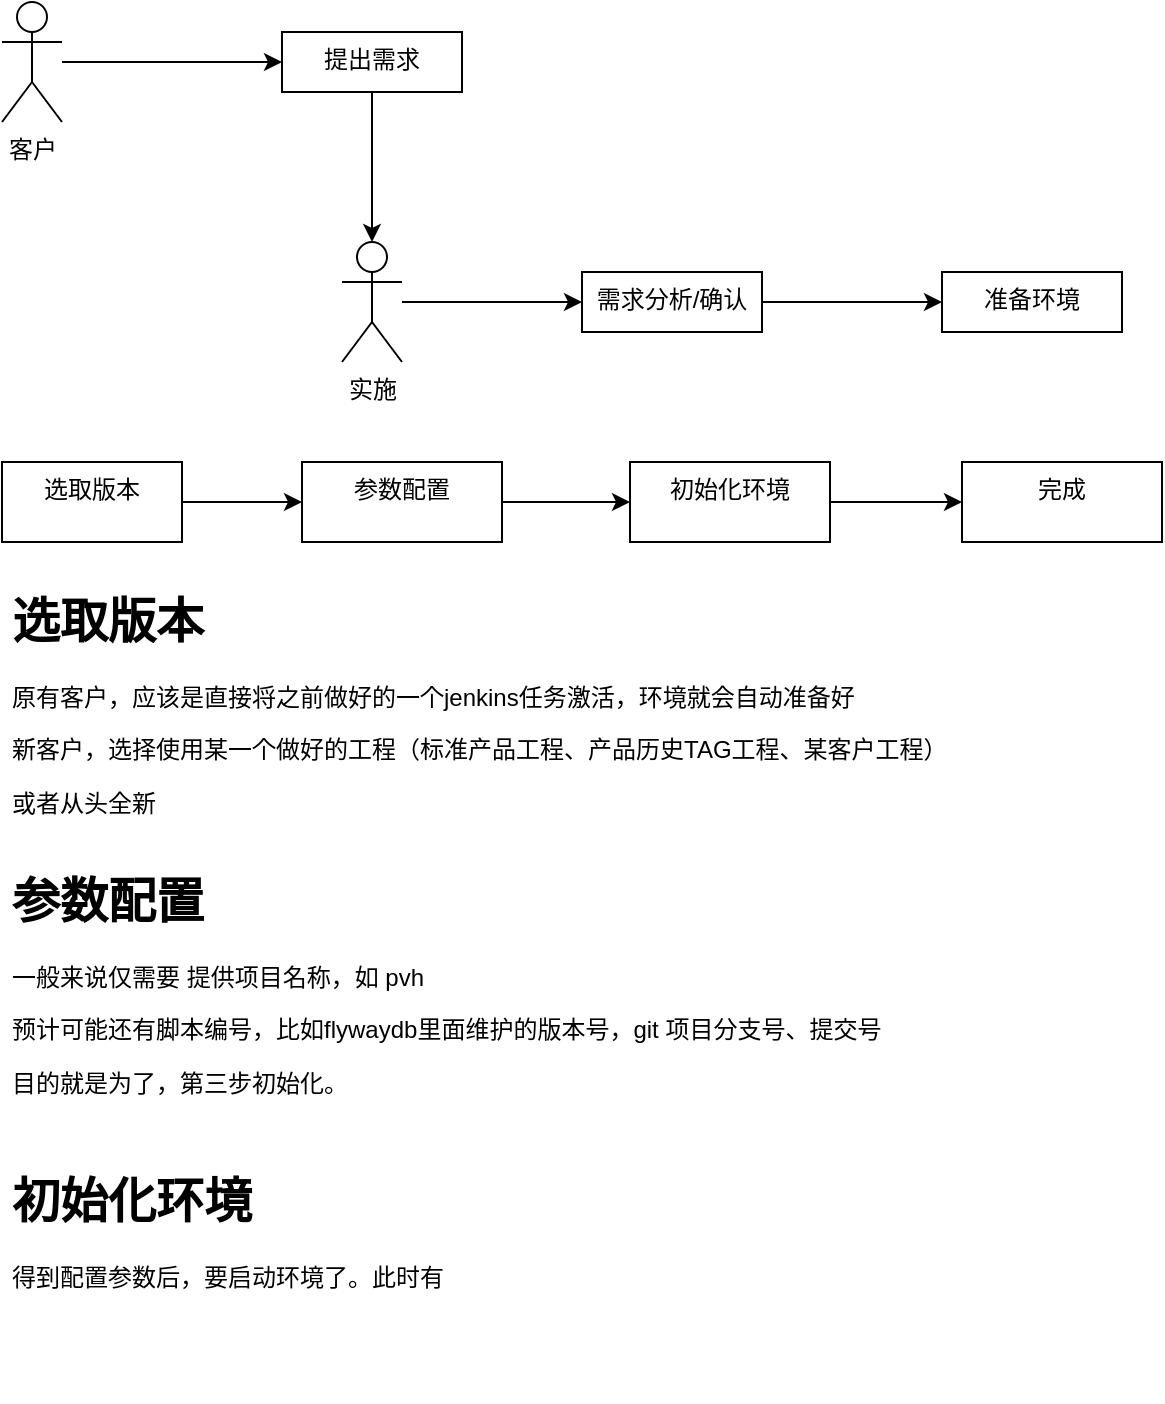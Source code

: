<mxfile version="20.0.4" type="github">
  <diagram id="FpJAE9GAdhs6hHB_tla5" name="Page-1">
    <mxGraphModel dx="946" dy="591" grid="1" gridSize="10" guides="1" tooltips="1" connect="1" arrows="1" fold="1" page="1" pageScale="1" pageWidth="827" pageHeight="1169" math="0" shadow="0">
      <root>
        <mxCell id="0" />
        <mxCell id="1" parent="0" />
        <mxCell id="QvJLKgQ-Zhxp-a8D55nZ-8" style="edgeStyle=orthogonalEdgeStyle;rounded=0;orthogonalLoop=1;jettySize=auto;html=1;" edge="1" parent="1" source="QvJLKgQ-Zhxp-a8D55nZ-1" target="QvJLKgQ-Zhxp-a8D55nZ-7">
          <mxGeometry relative="1" as="geometry" />
        </mxCell>
        <mxCell id="QvJLKgQ-Zhxp-a8D55nZ-1" value="实施" style="shape=umlActor;verticalLabelPosition=bottom;verticalAlign=top;html=1;outlineConnect=0;" vertex="1" parent="1">
          <mxGeometry x="270" y="160" width="30" height="60" as="geometry" />
        </mxCell>
        <mxCell id="QvJLKgQ-Zhxp-a8D55nZ-5" value="" style="edgeStyle=orthogonalEdgeStyle;rounded=0;orthogonalLoop=1;jettySize=auto;html=1;" edge="1" parent="1" source="QvJLKgQ-Zhxp-a8D55nZ-3" target="QvJLKgQ-Zhxp-a8D55nZ-4">
          <mxGeometry relative="1" as="geometry" />
        </mxCell>
        <mxCell id="QvJLKgQ-Zhxp-a8D55nZ-3" value="客户" style="shape=umlActor;verticalLabelPosition=bottom;verticalAlign=top;html=1;outlineConnect=0;" vertex="1" parent="1">
          <mxGeometry x="100" y="40" width="30" height="60" as="geometry" />
        </mxCell>
        <mxCell id="QvJLKgQ-Zhxp-a8D55nZ-6" style="edgeStyle=orthogonalEdgeStyle;rounded=0;orthogonalLoop=1;jettySize=auto;html=1;exitX=0.5;exitY=1;exitDx=0;exitDy=0;entryX=0.5;entryY=0;entryDx=0;entryDy=0;entryPerimeter=0;" edge="1" parent="1" source="QvJLKgQ-Zhxp-a8D55nZ-4" target="QvJLKgQ-Zhxp-a8D55nZ-1">
          <mxGeometry relative="1" as="geometry" />
        </mxCell>
        <mxCell id="QvJLKgQ-Zhxp-a8D55nZ-4" value="提出需求" style="whiteSpace=wrap;html=1;verticalAlign=top;" vertex="1" parent="1">
          <mxGeometry x="240" y="55" width="90" height="30" as="geometry" />
        </mxCell>
        <mxCell id="QvJLKgQ-Zhxp-a8D55nZ-9" style="edgeStyle=orthogonalEdgeStyle;rounded=0;orthogonalLoop=1;jettySize=auto;html=1;exitX=1;exitY=0.5;exitDx=0;exitDy=0;" edge="1" parent="1" source="QvJLKgQ-Zhxp-a8D55nZ-7" target="QvJLKgQ-Zhxp-a8D55nZ-10">
          <mxGeometry relative="1" as="geometry">
            <mxPoint x="435" y="300" as="targetPoint" />
          </mxGeometry>
        </mxCell>
        <mxCell id="QvJLKgQ-Zhxp-a8D55nZ-7" value="需求分析/确认" style="whiteSpace=wrap;html=1;verticalAlign=top;" vertex="1" parent="1">
          <mxGeometry x="390" y="175" width="90" height="30" as="geometry" />
        </mxCell>
        <mxCell id="QvJLKgQ-Zhxp-a8D55nZ-10" value="准备环境" style="whiteSpace=wrap;html=1;verticalAlign=top;" vertex="1" parent="1">
          <mxGeometry x="570" y="175" width="90" height="30" as="geometry" />
        </mxCell>
        <mxCell id="QvJLKgQ-Zhxp-a8D55nZ-16" style="edgeStyle=orthogonalEdgeStyle;rounded=0;orthogonalLoop=1;jettySize=auto;html=1;exitX=1;exitY=0.5;exitDx=0;exitDy=0;" edge="1" parent="1" source="QvJLKgQ-Zhxp-a8D55nZ-15" target="QvJLKgQ-Zhxp-a8D55nZ-17">
          <mxGeometry relative="1" as="geometry">
            <mxPoint x="250" y="290" as="targetPoint" />
          </mxGeometry>
        </mxCell>
        <mxCell id="QvJLKgQ-Zhxp-a8D55nZ-15" value="选取版本&lt;br&gt;" style="whiteSpace=wrap;html=1;verticalAlign=top;" vertex="1" parent="1">
          <mxGeometry x="100" y="270" width="90" height="40" as="geometry" />
        </mxCell>
        <mxCell id="QvJLKgQ-Zhxp-a8D55nZ-19" style="edgeStyle=orthogonalEdgeStyle;rounded=0;orthogonalLoop=1;jettySize=auto;html=1;exitX=1;exitY=0.5;exitDx=0;exitDy=0;" edge="1" parent="1" source="QvJLKgQ-Zhxp-a8D55nZ-17" target="QvJLKgQ-Zhxp-a8D55nZ-20">
          <mxGeometry relative="1" as="geometry">
            <mxPoint x="400" y="290" as="targetPoint" />
          </mxGeometry>
        </mxCell>
        <mxCell id="QvJLKgQ-Zhxp-a8D55nZ-17" value="参数配置" style="whiteSpace=wrap;html=1;verticalAlign=top;" vertex="1" parent="1">
          <mxGeometry x="250" y="270" width="100" height="40" as="geometry" />
        </mxCell>
        <mxCell id="QvJLKgQ-Zhxp-a8D55nZ-22" value="" style="edgeStyle=orthogonalEdgeStyle;rounded=0;orthogonalLoop=1;jettySize=auto;html=1;" edge="1" parent="1" source="QvJLKgQ-Zhxp-a8D55nZ-20" target="QvJLKgQ-Zhxp-a8D55nZ-21">
          <mxGeometry relative="1" as="geometry" />
        </mxCell>
        <mxCell id="QvJLKgQ-Zhxp-a8D55nZ-20" value="初始化环境" style="whiteSpace=wrap;html=1;verticalAlign=top;" vertex="1" parent="1">
          <mxGeometry x="414" y="270" width="100" height="40" as="geometry" />
        </mxCell>
        <mxCell id="QvJLKgQ-Zhxp-a8D55nZ-21" value="完成" style="whiteSpace=wrap;html=1;verticalAlign=top;" vertex="1" parent="1">
          <mxGeometry x="580" y="270" width="100" height="40" as="geometry" />
        </mxCell>
        <mxCell id="QvJLKgQ-Zhxp-a8D55nZ-25" value="&lt;h1&gt;选取版本&lt;/h1&gt;&lt;p&gt;原有客户，应该是直接将之前做好的一个jenkins任务激活，环境就会自动准备好&lt;/p&gt;&lt;p&gt;新客户，选择使用某一个做好的工程（标准产品工程、产品历史TAG工程、某客户工程）&lt;/p&gt;&lt;p&gt;或者从头全新&lt;/p&gt;" style="text;html=1;strokeColor=none;fillColor=none;spacing=5;spacingTop=-20;whiteSpace=wrap;overflow=hidden;rounded=0;" vertex="1" parent="1">
          <mxGeometry x="100" y="330" width="520" height="120" as="geometry" />
        </mxCell>
        <mxCell id="QvJLKgQ-Zhxp-a8D55nZ-26" value="&lt;h1&gt;参数配置&lt;/h1&gt;&lt;p&gt;一般来说仅需要 提供项目名称，如 pvh&lt;/p&gt;&lt;p&gt;预计可能还有脚本编号，比如flywaydb里面维护的版本号，git 项目分支号、提交号&lt;/p&gt;&lt;p&gt;目的就是为了，第三步初始化。&lt;/p&gt;" style="text;html=1;strokeColor=none;fillColor=none;spacing=5;spacingTop=-20;whiteSpace=wrap;overflow=hidden;rounded=0;" vertex="1" parent="1">
          <mxGeometry x="100" y="470" width="520" height="120" as="geometry" />
        </mxCell>
        <mxCell id="QvJLKgQ-Zhxp-a8D55nZ-27" value="&lt;h1&gt;初始化环境&lt;/h1&gt;&lt;p&gt;得到配置参数后，要启动环境了。此时有&lt;/p&gt;" style="text;html=1;strokeColor=none;fillColor=none;spacing=5;spacingTop=-20;whiteSpace=wrap;overflow=hidden;rounded=0;" vertex="1" parent="1">
          <mxGeometry x="100" y="620" width="520" height="120" as="geometry" />
        </mxCell>
      </root>
    </mxGraphModel>
  </diagram>
</mxfile>
